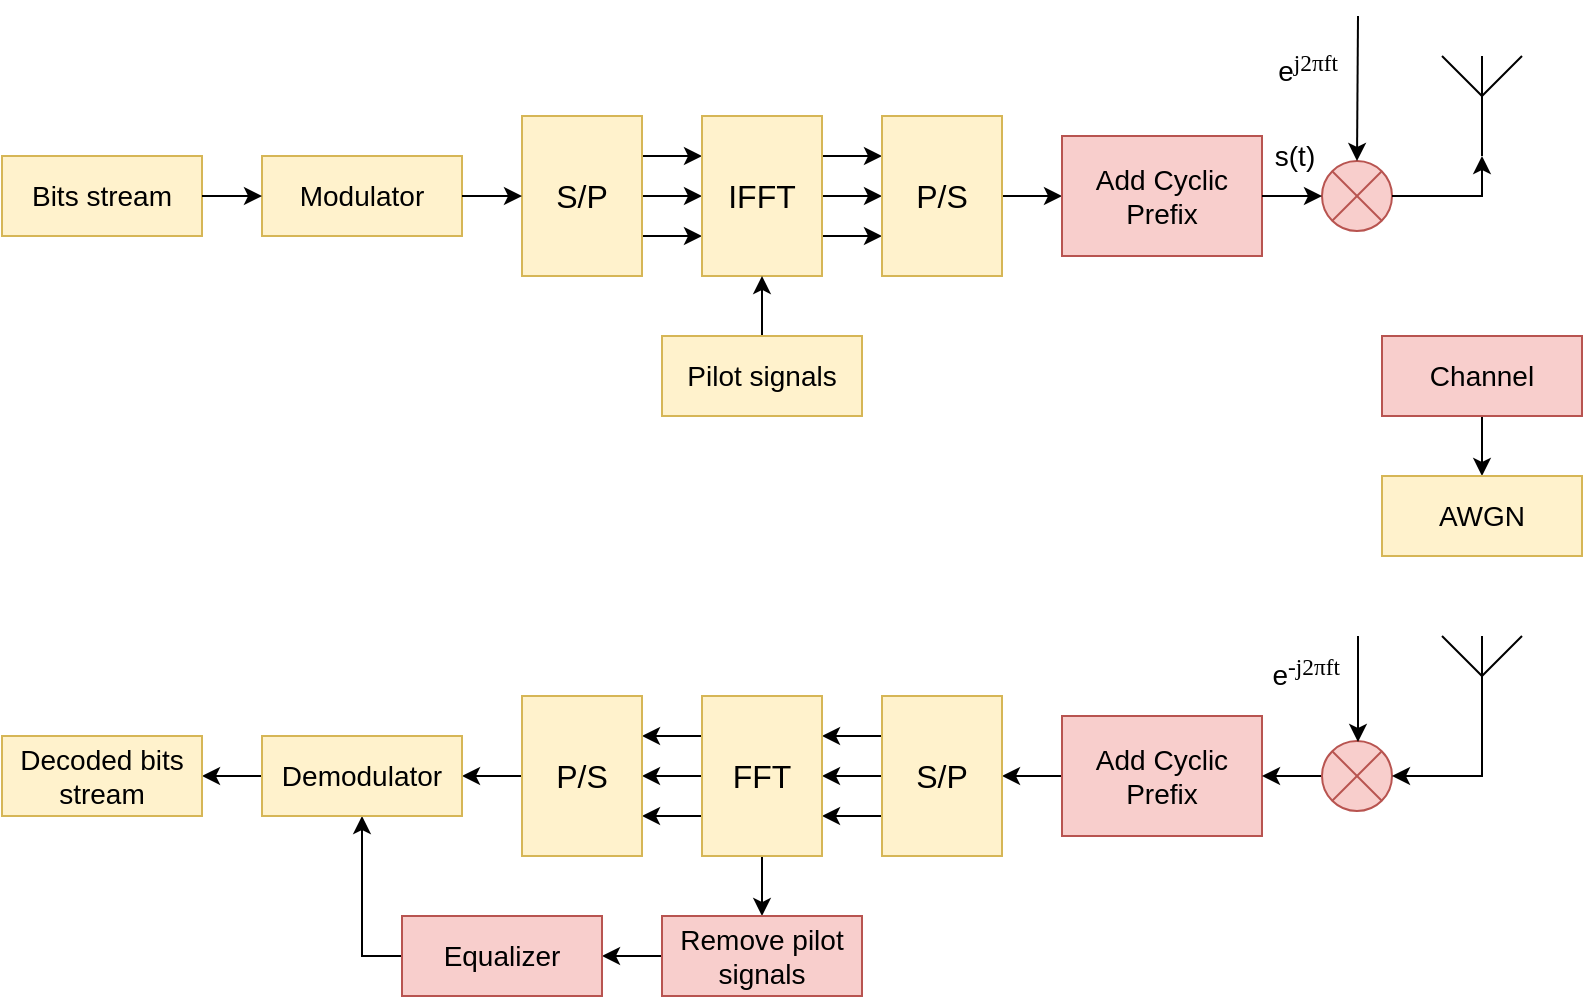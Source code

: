 <mxfile version="24.1.0" type="github">
  <diagram name="Страница — 1" id="Q2HFuk-CNmRQg0nZWxVH">
    <mxGraphModel dx="875" dy="464" grid="1" gridSize="10" guides="1" tooltips="1" connect="1" arrows="1" fold="1" page="1" pageScale="1" pageWidth="827" pageHeight="1169" math="0" shadow="0">
      <root>
        <mxCell id="0" />
        <mxCell id="1" parent="0" />
        <mxCell id="ArrmUuo4qOU89jzBVSeP-1" value="&lt;font style=&quot;font-size: 14px;&quot; face=&quot;Helvetica&quot;&gt;Bits stream&lt;/font&gt;" style="rounded=0;whiteSpace=wrap;html=1;fillColor=#fff2cc;strokeColor=#d6b656;" vertex="1" parent="1">
          <mxGeometry x="20" y="80" width="100" height="40" as="geometry" />
        </mxCell>
        <mxCell id="ArrmUuo4qOU89jzBVSeP-2" value="&lt;font style=&quot;font-size: 14px;&quot; face=&quot;Helvetica&quot;&gt;Modulator&lt;/font&gt;" style="rounded=0;whiteSpace=wrap;html=1;fillColor=#fff2cc;strokeColor=#d6b656;" vertex="1" parent="1">
          <mxGeometry x="150" y="80" width="100" height="40" as="geometry" />
        </mxCell>
        <mxCell id="ArrmUuo4qOU89jzBVSeP-15" style="edgeStyle=orthogonalEdgeStyle;rounded=0;orthogonalLoop=1;jettySize=auto;html=1;exitX=0.75;exitY=0;exitDx=0;exitDy=0;entryX=0.75;entryY=1;entryDx=0;entryDy=0;" edge="1" parent="1" source="ArrmUuo4qOU89jzBVSeP-3" target="ArrmUuo4qOU89jzBVSeP-4">
          <mxGeometry relative="1" as="geometry" />
        </mxCell>
        <mxCell id="ArrmUuo4qOU89jzBVSeP-19" style="edgeStyle=orthogonalEdgeStyle;rounded=0;orthogonalLoop=1;jettySize=auto;html=1;exitX=0.5;exitY=0;exitDx=0;exitDy=0;entryX=0.5;entryY=1;entryDx=0;entryDy=0;" edge="1" parent="1" source="ArrmUuo4qOU89jzBVSeP-3" target="ArrmUuo4qOU89jzBVSeP-4">
          <mxGeometry relative="1" as="geometry" />
        </mxCell>
        <mxCell id="ArrmUuo4qOU89jzBVSeP-20" style="edgeStyle=orthogonalEdgeStyle;rounded=0;orthogonalLoop=1;jettySize=auto;html=1;exitX=0.25;exitY=0;exitDx=0;exitDy=0;entryX=0.25;entryY=1;entryDx=0;entryDy=0;" edge="1" parent="1" source="ArrmUuo4qOU89jzBVSeP-3" target="ArrmUuo4qOU89jzBVSeP-4">
          <mxGeometry relative="1" as="geometry" />
        </mxCell>
        <mxCell id="ArrmUuo4qOU89jzBVSeP-3" value="&lt;font size=&quot;3&quot;&gt;S/P&lt;/font&gt;" style="rounded=0;whiteSpace=wrap;html=1;direction=south;fillColor=#fff2cc;strokeColor=#d6b656;" vertex="1" parent="1">
          <mxGeometry x="280" y="60" width="60" height="80" as="geometry" />
        </mxCell>
        <mxCell id="ArrmUuo4qOU89jzBVSeP-22" style="edgeStyle=orthogonalEdgeStyle;rounded=0;orthogonalLoop=1;jettySize=auto;html=1;exitX=0.75;exitY=0;exitDx=0;exitDy=0;entryX=0.75;entryY=1;entryDx=0;entryDy=0;" edge="1" parent="1" source="ArrmUuo4qOU89jzBVSeP-4" target="ArrmUuo4qOU89jzBVSeP-5">
          <mxGeometry relative="1" as="geometry" />
        </mxCell>
        <mxCell id="ArrmUuo4qOU89jzBVSeP-23" style="edgeStyle=orthogonalEdgeStyle;rounded=0;orthogonalLoop=1;jettySize=auto;html=1;exitX=0.5;exitY=0;exitDx=0;exitDy=0;entryX=0.5;entryY=1;entryDx=0;entryDy=0;" edge="1" parent="1" source="ArrmUuo4qOU89jzBVSeP-4" target="ArrmUuo4qOU89jzBVSeP-5">
          <mxGeometry relative="1" as="geometry" />
        </mxCell>
        <mxCell id="ArrmUuo4qOU89jzBVSeP-24" style="edgeStyle=orthogonalEdgeStyle;rounded=0;orthogonalLoop=1;jettySize=auto;html=1;exitX=0.25;exitY=0;exitDx=0;exitDy=0;entryX=0.25;entryY=1;entryDx=0;entryDy=0;" edge="1" parent="1" source="ArrmUuo4qOU89jzBVSeP-4" target="ArrmUuo4qOU89jzBVSeP-5">
          <mxGeometry relative="1" as="geometry" />
        </mxCell>
        <mxCell id="ArrmUuo4qOU89jzBVSeP-4" value="&lt;font size=&quot;3&quot;&gt;IFFT&lt;/font&gt;" style="rounded=0;whiteSpace=wrap;html=1;direction=south;fillColor=#fff2cc;strokeColor=#d6b656;" vertex="1" parent="1">
          <mxGeometry x="370" y="60" width="60" height="80" as="geometry" />
        </mxCell>
        <mxCell id="ArrmUuo4qOU89jzBVSeP-25" style="edgeStyle=orthogonalEdgeStyle;rounded=0;orthogonalLoop=1;jettySize=auto;html=1;exitX=0.5;exitY=0;exitDx=0;exitDy=0;entryX=0;entryY=0.5;entryDx=0;entryDy=0;" edge="1" parent="1" source="ArrmUuo4qOU89jzBVSeP-5" target="ArrmUuo4qOU89jzBVSeP-7">
          <mxGeometry relative="1" as="geometry" />
        </mxCell>
        <mxCell id="ArrmUuo4qOU89jzBVSeP-5" value="&lt;font size=&quot;3&quot;&gt;P/S&lt;/font&gt;" style="rounded=0;whiteSpace=wrap;html=1;direction=south;fillColor=#fff2cc;strokeColor=#d6b656;" vertex="1" parent="1">
          <mxGeometry x="460" y="60" width="60" height="80" as="geometry" />
        </mxCell>
        <mxCell id="ArrmUuo4qOU89jzBVSeP-21" style="edgeStyle=orthogonalEdgeStyle;rounded=0;orthogonalLoop=1;jettySize=auto;html=1;exitX=0.5;exitY=0;exitDx=0;exitDy=0;entryX=1;entryY=0.5;entryDx=0;entryDy=0;" edge="1" parent="1" source="ArrmUuo4qOU89jzBVSeP-6" target="ArrmUuo4qOU89jzBVSeP-4">
          <mxGeometry relative="1" as="geometry" />
        </mxCell>
        <mxCell id="ArrmUuo4qOU89jzBVSeP-6" value="&lt;font style=&quot;font-size: 14px;&quot; face=&quot;Helvetica&quot;&gt;Pilot signals&lt;/font&gt;" style="rounded=0;whiteSpace=wrap;html=1;fillColor=#fff2cc;strokeColor=#d6b656;" vertex="1" parent="1">
          <mxGeometry x="350" y="170" width="100" height="40" as="geometry" />
        </mxCell>
        <mxCell id="ArrmUuo4qOU89jzBVSeP-7" value="&lt;font style=&quot;font-size: 14px;&quot; face=&quot;Helvetica&quot;&gt;Add Cyclic Prefix&lt;/font&gt;" style="rounded=0;whiteSpace=wrap;html=1;fillColor=#f8cecc;strokeColor=#b85450;" vertex="1" parent="1">
          <mxGeometry x="550" y="70" width="100" height="60" as="geometry" />
        </mxCell>
        <mxCell id="ArrmUuo4qOU89jzBVSeP-10" value="" style="endArrow=classic;html=1;rounded=0;exitX=1;exitY=0.5;exitDx=0;exitDy=0;entryX=0;entryY=0.5;entryDx=0;entryDy=0;" edge="1" parent="1" source="ArrmUuo4qOU89jzBVSeP-1" target="ArrmUuo4qOU89jzBVSeP-2">
          <mxGeometry width="50" height="50" relative="1" as="geometry">
            <mxPoint x="460" y="220" as="sourcePoint" />
            <mxPoint x="510" y="170" as="targetPoint" />
          </mxGeometry>
        </mxCell>
        <mxCell id="ArrmUuo4qOU89jzBVSeP-11" value="" style="endArrow=classic;html=1;rounded=0;exitX=1;exitY=0.5;exitDx=0;exitDy=0;entryX=0.5;entryY=1;entryDx=0;entryDy=0;" edge="1" parent="1" source="ArrmUuo4qOU89jzBVSeP-2" target="ArrmUuo4qOU89jzBVSeP-3">
          <mxGeometry width="50" height="50" relative="1" as="geometry">
            <mxPoint x="130" y="110" as="sourcePoint" />
            <mxPoint x="160" y="110" as="targetPoint" />
          </mxGeometry>
        </mxCell>
        <mxCell id="ArrmUuo4qOU89jzBVSeP-32" value="" style="verticalLabelPosition=bottom;verticalAlign=top;html=1;shape=mxgraph.flowchart.or;fillColor=#f8cecc;strokeColor=#b85450;" vertex="1" parent="1">
          <mxGeometry x="680" y="82.5" width="35" height="35" as="geometry" />
        </mxCell>
        <mxCell id="ArrmUuo4qOU89jzBVSeP-33" style="edgeStyle=orthogonalEdgeStyle;rounded=0;orthogonalLoop=1;jettySize=auto;html=1;entryX=0;entryY=0.5;entryDx=0;entryDy=0;entryPerimeter=0;" edge="1" parent="1" source="ArrmUuo4qOU89jzBVSeP-7" target="ArrmUuo4qOU89jzBVSeP-32">
          <mxGeometry relative="1" as="geometry" />
        </mxCell>
        <mxCell id="ArrmUuo4qOU89jzBVSeP-34" value="s(t)" style="edgeLabel;html=1;align=center;verticalAlign=bottom;resizable=0;points=[];labelPosition=center;verticalLabelPosition=top;textDirection=ltr;fontSize=14;" vertex="1" connectable="0" parent="ArrmUuo4qOU89jzBVSeP-33">
          <mxGeometry x="0.44" y="-2" relative="1" as="geometry">
            <mxPoint y="-12" as="offset" />
          </mxGeometry>
        </mxCell>
        <mxCell id="ArrmUuo4qOU89jzBVSeP-35" value="" style="endArrow=classic;html=1;rounded=0;entryX=0.5;entryY=0;entryDx=0;entryDy=0;entryPerimeter=0;" edge="1" parent="1" target="ArrmUuo4qOU89jzBVSeP-32">
          <mxGeometry width="50" height="50" relative="1" as="geometry">
            <mxPoint x="698" y="10" as="sourcePoint" />
            <mxPoint x="697" as="targetPoint" />
          </mxGeometry>
        </mxCell>
        <mxCell id="ArrmUuo4qOU89jzBVSeP-36" value="e&lt;span style=&quot;font-family: &amp;quot;Cambria Math&amp;quot;; text-align: center; text-indent: 0in;&quot;&gt;&lt;sup&gt;j2πft&lt;/sup&gt;&lt;/span&gt;" style="edgeLabel;html=1;align=right;verticalAlign=middle;resizable=0;points=[];labelPosition=left;verticalLabelPosition=middle;fontSize=14;" vertex="1" connectable="0" parent="ArrmUuo4qOU89jzBVSeP-35">
          <mxGeometry x="-0.191" relative="1" as="geometry">
            <mxPoint x="-9" y="-3" as="offset" />
          </mxGeometry>
        </mxCell>
        <mxCell id="ArrmUuo4qOU89jzBVSeP-37" value="" style="verticalLabelPosition=bottom;shadow=0;dashed=0;align=center;html=1;verticalAlign=top;shape=mxgraph.electrical.radio.aerial_-_antenna_1;" vertex="1" parent="1">
          <mxGeometry x="740" y="30" width="40" height="50" as="geometry" />
        </mxCell>
        <mxCell id="ArrmUuo4qOU89jzBVSeP-38" style="edgeStyle=orthogonalEdgeStyle;rounded=0;orthogonalLoop=1;jettySize=auto;html=1;exitX=1;exitY=0.5;exitDx=0;exitDy=0;exitPerimeter=0;entryX=0.5;entryY=1;entryDx=0;entryDy=0;entryPerimeter=0;" edge="1" parent="1" source="ArrmUuo4qOU89jzBVSeP-32" target="ArrmUuo4qOU89jzBVSeP-37">
          <mxGeometry relative="1" as="geometry" />
        </mxCell>
        <mxCell id="ArrmUuo4qOU89jzBVSeP-45" style="edgeStyle=orthogonalEdgeStyle;rounded=0;orthogonalLoop=1;jettySize=auto;html=1;exitX=0.5;exitY=1;exitDx=0;exitDy=0;entryX=0.5;entryY=0;entryDx=0;entryDy=0;" edge="1" parent="1" source="ArrmUuo4qOU89jzBVSeP-41" target="ArrmUuo4qOU89jzBVSeP-44">
          <mxGeometry relative="1" as="geometry" />
        </mxCell>
        <mxCell id="ArrmUuo4qOU89jzBVSeP-41" value="&lt;font style=&quot;font-size: 14px;&quot; face=&quot;Helvetica&quot;&gt;Channel&lt;/font&gt;" style="rounded=0;whiteSpace=wrap;html=1;fillColor=#f8cecc;strokeColor=#b85450;" vertex="1" parent="1">
          <mxGeometry x="710" y="170" width="100" height="40" as="geometry" />
        </mxCell>
        <mxCell id="ArrmUuo4qOU89jzBVSeP-42" value="" style="verticalLabelPosition=bottom;shadow=0;dashed=0;align=center;html=1;verticalAlign=top;shape=mxgraph.electrical.radio.aerial_-_antenna_1;" vertex="1" parent="1">
          <mxGeometry x="740" y="320" width="40" height="50" as="geometry" />
        </mxCell>
        <mxCell id="ArrmUuo4qOU89jzBVSeP-44" value="&lt;font style=&quot;font-size: 14px;&quot; face=&quot;Helvetica&quot;&gt;AWGN&lt;/font&gt;" style="rounded=0;whiteSpace=wrap;html=1;fillColor=#fff2cc;strokeColor=#d6b656;" vertex="1" parent="1">
          <mxGeometry x="710" y="240" width="100" height="40" as="geometry" />
        </mxCell>
        <mxCell id="ArrmUuo4qOU89jzBVSeP-57" style="edgeStyle=orthogonalEdgeStyle;rounded=0;orthogonalLoop=1;jettySize=auto;html=1;exitX=0;exitY=0.5;exitDx=0;exitDy=0;entryX=0.5;entryY=0;entryDx=0;entryDy=0;" edge="1" parent="1" source="ArrmUuo4qOU89jzBVSeP-46" target="ArrmUuo4qOU89jzBVSeP-54">
          <mxGeometry relative="1" as="geometry" />
        </mxCell>
        <mxCell id="ArrmUuo4qOU89jzBVSeP-46" value="&lt;font style=&quot;font-size: 14px;&quot; face=&quot;Helvetica&quot;&gt;Add Cyclic Prefix&lt;/font&gt;" style="rounded=0;whiteSpace=wrap;html=1;fillColor=#f8cecc;strokeColor=#b85450;" vertex="1" parent="1">
          <mxGeometry x="550" y="360" width="100" height="60" as="geometry" />
        </mxCell>
        <mxCell id="ArrmUuo4qOU89jzBVSeP-53" style="edgeStyle=orthogonalEdgeStyle;rounded=0;orthogonalLoop=1;jettySize=auto;html=1;entryX=1;entryY=0.5;entryDx=0;entryDy=0;" edge="1" parent="1" source="ArrmUuo4qOU89jzBVSeP-47" target="ArrmUuo4qOU89jzBVSeP-46">
          <mxGeometry relative="1" as="geometry" />
        </mxCell>
        <mxCell id="ArrmUuo4qOU89jzBVSeP-47" value="" style="verticalLabelPosition=bottom;verticalAlign=top;html=1;shape=mxgraph.flowchart.or;fillColor=#f8cecc;strokeColor=#b85450;" vertex="1" parent="1">
          <mxGeometry x="680" y="372.5" width="35" height="35" as="geometry" />
        </mxCell>
        <mxCell id="ArrmUuo4qOU89jzBVSeP-48" style="edgeStyle=orthogonalEdgeStyle;rounded=0;orthogonalLoop=1;jettySize=auto;html=1;exitX=0.5;exitY=1;exitDx=0;exitDy=0;exitPerimeter=0;entryX=1;entryY=0.5;entryDx=0;entryDy=0;entryPerimeter=0;" edge="1" parent="1" source="ArrmUuo4qOU89jzBVSeP-42" target="ArrmUuo4qOU89jzBVSeP-47">
          <mxGeometry relative="1" as="geometry" />
        </mxCell>
        <mxCell id="ArrmUuo4qOU89jzBVSeP-51" value="" style="endArrow=classic;html=1;rounded=0;entryX=0.5;entryY=0;entryDx=0;entryDy=0;entryPerimeter=0;" edge="1" parent="1">
          <mxGeometry width="50" height="50" relative="1" as="geometry">
            <mxPoint x="698" y="320" as="sourcePoint" />
            <mxPoint x="698" y="373" as="targetPoint" />
          </mxGeometry>
        </mxCell>
        <mxCell id="ArrmUuo4qOU89jzBVSeP-52" value="e&lt;span style=&quot;font-family: &amp;quot;Cambria Math&amp;quot;; text-align: center; text-indent: 0in;&quot;&gt;&lt;sup&gt;-j2πft&lt;/sup&gt;&lt;/span&gt;" style="edgeLabel;html=1;align=right;verticalAlign=middle;resizable=0;points=[];labelPosition=left;verticalLabelPosition=middle;fontSize=14;" vertex="1" connectable="0" parent="ArrmUuo4qOU89jzBVSeP-51">
          <mxGeometry x="-0.191" relative="1" as="geometry">
            <mxPoint x="-9" y="-3" as="offset" />
          </mxGeometry>
        </mxCell>
        <mxCell id="ArrmUuo4qOU89jzBVSeP-58" style="edgeStyle=orthogonalEdgeStyle;rounded=0;orthogonalLoop=1;jettySize=auto;html=1;exitX=0.25;exitY=1;exitDx=0;exitDy=0;entryX=0.25;entryY=0;entryDx=0;entryDy=0;" edge="1" parent="1" source="ArrmUuo4qOU89jzBVSeP-54" target="ArrmUuo4qOU89jzBVSeP-55">
          <mxGeometry relative="1" as="geometry" />
        </mxCell>
        <mxCell id="ArrmUuo4qOU89jzBVSeP-59" style="edgeStyle=orthogonalEdgeStyle;rounded=0;orthogonalLoop=1;jettySize=auto;html=1;exitX=0.5;exitY=1;exitDx=0;exitDy=0;entryX=0.5;entryY=0;entryDx=0;entryDy=0;" edge="1" parent="1" source="ArrmUuo4qOU89jzBVSeP-54" target="ArrmUuo4qOU89jzBVSeP-55">
          <mxGeometry relative="1" as="geometry" />
        </mxCell>
        <mxCell id="ArrmUuo4qOU89jzBVSeP-60" style="edgeStyle=orthogonalEdgeStyle;rounded=0;orthogonalLoop=1;jettySize=auto;html=1;exitX=0.75;exitY=1;exitDx=0;exitDy=0;entryX=0.75;entryY=0;entryDx=0;entryDy=0;" edge="1" parent="1" source="ArrmUuo4qOU89jzBVSeP-54" target="ArrmUuo4qOU89jzBVSeP-55">
          <mxGeometry relative="1" as="geometry" />
        </mxCell>
        <mxCell id="ArrmUuo4qOU89jzBVSeP-54" value="&lt;font size=&quot;3&quot;&gt;S/P&lt;/font&gt;" style="rounded=0;whiteSpace=wrap;html=1;direction=south;fillColor=#fff2cc;strokeColor=#d6b656;" vertex="1" parent="1">
          <mxGeometry x="460" y="350" width="60" height="80" as="geometry" />
        </mxCell>
        <mxCell id="ArrmUuo4qOU89jzBVSeP-61" style="edgeStyle=orthogonalEdgeStyle;rounded=0;orthogonalLoop=1;jettySize=auto;html=1;exitX=0.25;exitY=1;exitDx=0;exitDy=0;entryX=0.25;entryY=0;entryDx=0;entryDy=0;" edge="1" parent="1" source="ArrmUuo4qOU89jzBVSeP-55" target="ArrmUuo4qOU89jzBVSeP-56">
          <mxGeometry relative="1" as="geometry" />
        </mxCell>
        <mxCell id="ArrmUuo4qOU89jzBVSeP-62" style="edgeStyle=orthogonalEdgeStyle;rounded=0;orthogonalLoop=1;jettySize=auto;html=1;exitX=0.5;exitY=1;exitDx=0;exitDy=0;entryX=0.5;entryY=0;entryDx=0;entryDy=0;" edge="1" parent="1" source="ArrmUuo4qOU89jzBVSeP-55" target="ArrmUuo4qOU89jzBVSeP-56">
          <mxGeometry relative="1" as="geometry" />
        </mxCell>
        <mxCell id="ArrmUuo4qOU89jzBVSeP-63" style="edgeStyle=orthogonalEdgeStyle;rounded=0;orthogonalLoop=1;jettySize=auto;html=1;exitX=0.75;exitY=1;exitDx=0;exitDy=0;entryX=0.75;entryY=0;entryDx=0;entryDy=0;" edge="1" parent="1" source="ArrmUuo4qOU89jzBVSeP-55" target="ArrmUuo4qOU89jzBVSeP-56">
          <mxGeometry relative="1" as="geometry" />
        </mxCell>
        <mxCell id="ArrmUuo4qOU89jzBVSeP-65" style="edgeStyle=orthogonalEdgeStyle;rounded=0;orthogonalLoop=1;jettySize=auto;html=1;exitX=1;exitY=0.5;exitDx=0;exitDy=0;entryX=0.5;entryY=0;entryDx=0;entryDy=0;" edge="1" parent="1" source="ArrmUuo4qOU89jzBVSeP-55" target="ArrmUuo4qOU89jzBVSeP-64">
          <mxGeometry relative="1" as="geometry" />
        </mxCell>
        <mxCell id="ArrmUuo4qOU89jzBVSeP-55" value="&lt;font size=&quot;3&quot;&gt;FFT&lt;/font&gt;" style="rounded=0;whiteSpace=wrap;html=1;direction=south;fillColor=#fff2cc;strokeColor=#d6b656;" vertex="1" parent="1">
          <mxGeometry x="370" y="350" width="60" height="80" as="geometry" />
        </mxCell>
        <mxCell id="ArrmUuo4qOU89jzBVSeP-73" style="edgeStyle=orthogonalEdgeStyle;rounded=0;orthogonalLoop=1;jettySize=auto;html=1;exitX=0.5;exitY=1;exitDx=0;exitDy=0;entryX=1;entryY=0.5;entryDx=0;entryDy=0;" edge="1" parent="1" source="ArrmUuo4qOU89jzBVSeP-56" target="ArrmUuo4qOU89jzBVSeP-68">
          <mxGeometry relative="1" as="geometry" />
        </mxCell>
        <mxCell id="ArrmUuo4qOU89jzBVSeP-56" value="&lt;font size=&quot;3&quot;&gt;P/S&lt;/font&gt;" style="rounded=0;whiteSpace=wrap;html=1;direction=south;fillColor=#fff2cc;strokeColor=#d6b656;" vertex="1" parent="1">
          <mxGeometry x="280" y="350" width="60" height="80" as="geometry" />
        </mxCell>
        <mxCell id="ArrmUuo4qOU89jzBVSeP-67" style="edgeStyle=orthogonalEdgeStyle;rounded=0;orthogonalLoop=1;jettySize=auto;html=1;exitX=0;exitY=0.5;exitDx=0;exitDy=0;entryX=1;entryY=0.5;entryDx=0;entryDy=0;" edge="1" parent="1" source="ArrmUuo4qOU89jzBVSeP-64" target="ArrmUuo4qOU89jzBVSeP-66">
          <mxGeometry relative="1" as="geometry" />
        </mxCell>
        <mxCell id="ArrmUuo4qOU89jzBVSeP-64" value="&lt;font style=&quot;font-size: 14px;&quot; face=&quot;Helvetica&quot;&gt;Remove pilot signals&lt;/font&gt;" style="rounded=0;whiteSpace=wrap;html=1;fillColor=#f8cecc;strokeColor=#b85450;" vertex="1" parent="1">
          <mxGeometry x="350" y="460" width="100" height="40" as="geometry" />
        </mxCell>
        <mxCell id="ArrmUuo4qOU89jzBVSeP-74" style="edgeStyle=orthogonalEdgeStyle;rounded=0;orthogonalLoop=1;jettySize=auto;html=1;exitX=0;exitY=0.5;exitDx=0;exitDy=0;entryX=0.5;entryY=1;entryDx=0;entryDy=0;" edge="1" parent="1" source="ArrmUuo4qOU89jzBVSeP-66" target="ArrmUuo4qOU89jzBVSeP-68">
          <mxGeometry relative="1" as="geometry" />
        </mxCell>
        <mxCell id="ArrmUuo4qOU89jzBVSeP-66" value="&lt;font style=&quot;font-size: 14px;&quot; face=&quot;Helvetica&quot;&gt;Equalizer&lt;/font&gt;" style="rounded=0;whiteSpace=wrap;html=1;fillColor=#f8cecc;strokeColor=#b85450;" vertex="1" parent="1">
          <mxGeometry x="220" y="460" width="100" height="40" as="geometry" />
        </mxCell>
        <mxCell id="ArrmUuo4qOU89jzBVSeP-78" style="edgeStyle=orthogonalEdgeStyle;rounded=0;orthogonalLoop=1;jettySize=auto;html=1;exitX=0;exitY=0.5;exitDx=0;exitDy=0;entryX=1;entryY=0.5;entryDx=0;entryDy=0;" edge="1" parent="1" source="ArrmUuo4qOU89jzBVSeP-68" target="ArrmUuo4qOU89jzBVSeP-77">
          <mxGeometry relative="1" as="geometry" />
        </mxCell>
        <mxCell id="ArrmUuo4qOU89jzBVSeP-68" value="&lt;font style=&quot;font-size: 14px;&quot; face=&quot;Helvetica&quot;&gt;Demodulator&lt;/font&gt;" style="rounded=0;whiteSpace=wrap;html=1;fillColor=#fff2cc;strokeColor=#d6b656;" vertex="1" parent="1">
          <mxGeometry x="150" y="370" width="100" height="40" as="geometry" />
        </mxCell>
        <mxCell id="ArrmUuo4qOU89jzBVSeP-77" value="&lt;font style=&quot;font-size: 14px;&quot; face=&quot;Helvetica&quot;&gt;Decoded bits stream&lt;/font&gt;" style="rounded=0;whiteSpace=wrap;html=1;fillColor=#fff2cc;strokeColor=#d6b656;" vertex="1" parent="1">
          <mxGeometry x="20" y="370" width="100" height="40" as="geometry" />
        </mxCell>
      </root>
    </mxGraphModel>
  </diagram>
</mxfile>
